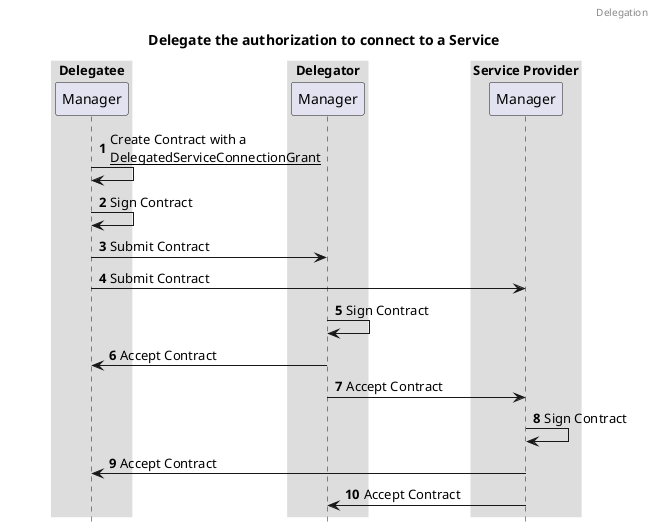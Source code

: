 @startuml

autonumber
title: Delegate the authorization to connect to a Service
header: Delegation

box "Delegatee"
  participant "Manager" as managerDelegatee
end box

box "Delegator"
  participant "Manager" as managerDelegator
end box

box "Service Provider"
  participant "Manager" as managerServiceProvider
end box

managerDelegatee -> managerDelegatee: Create Contract with a \n__DelegatedServiceConnectionGrant__
managerDelegatee -> managerDelegatee: Sign Contract
managerDelegatee -> managerDelegator: Submit Contract
managerDelegatee -> managerServiceProvider: Submit Contract
managerDelegator -> managerDelegator: Sign Contract
managerDelegator -> managerDelegatee: Accept Contract
managerDelegator -> managerServiceProvider: Accept Contract
managerServiceProvider -> managerServiceProvider: Sign Contract
managerServiceProvider -> managerDelegatee: Accept Contract
managerServiceProvider -> managerDelegator: Accept Contract

skinparam sequenceBoxBorderColor #transparent
skinparam boxPadding 50
hide footbox
@enduml
